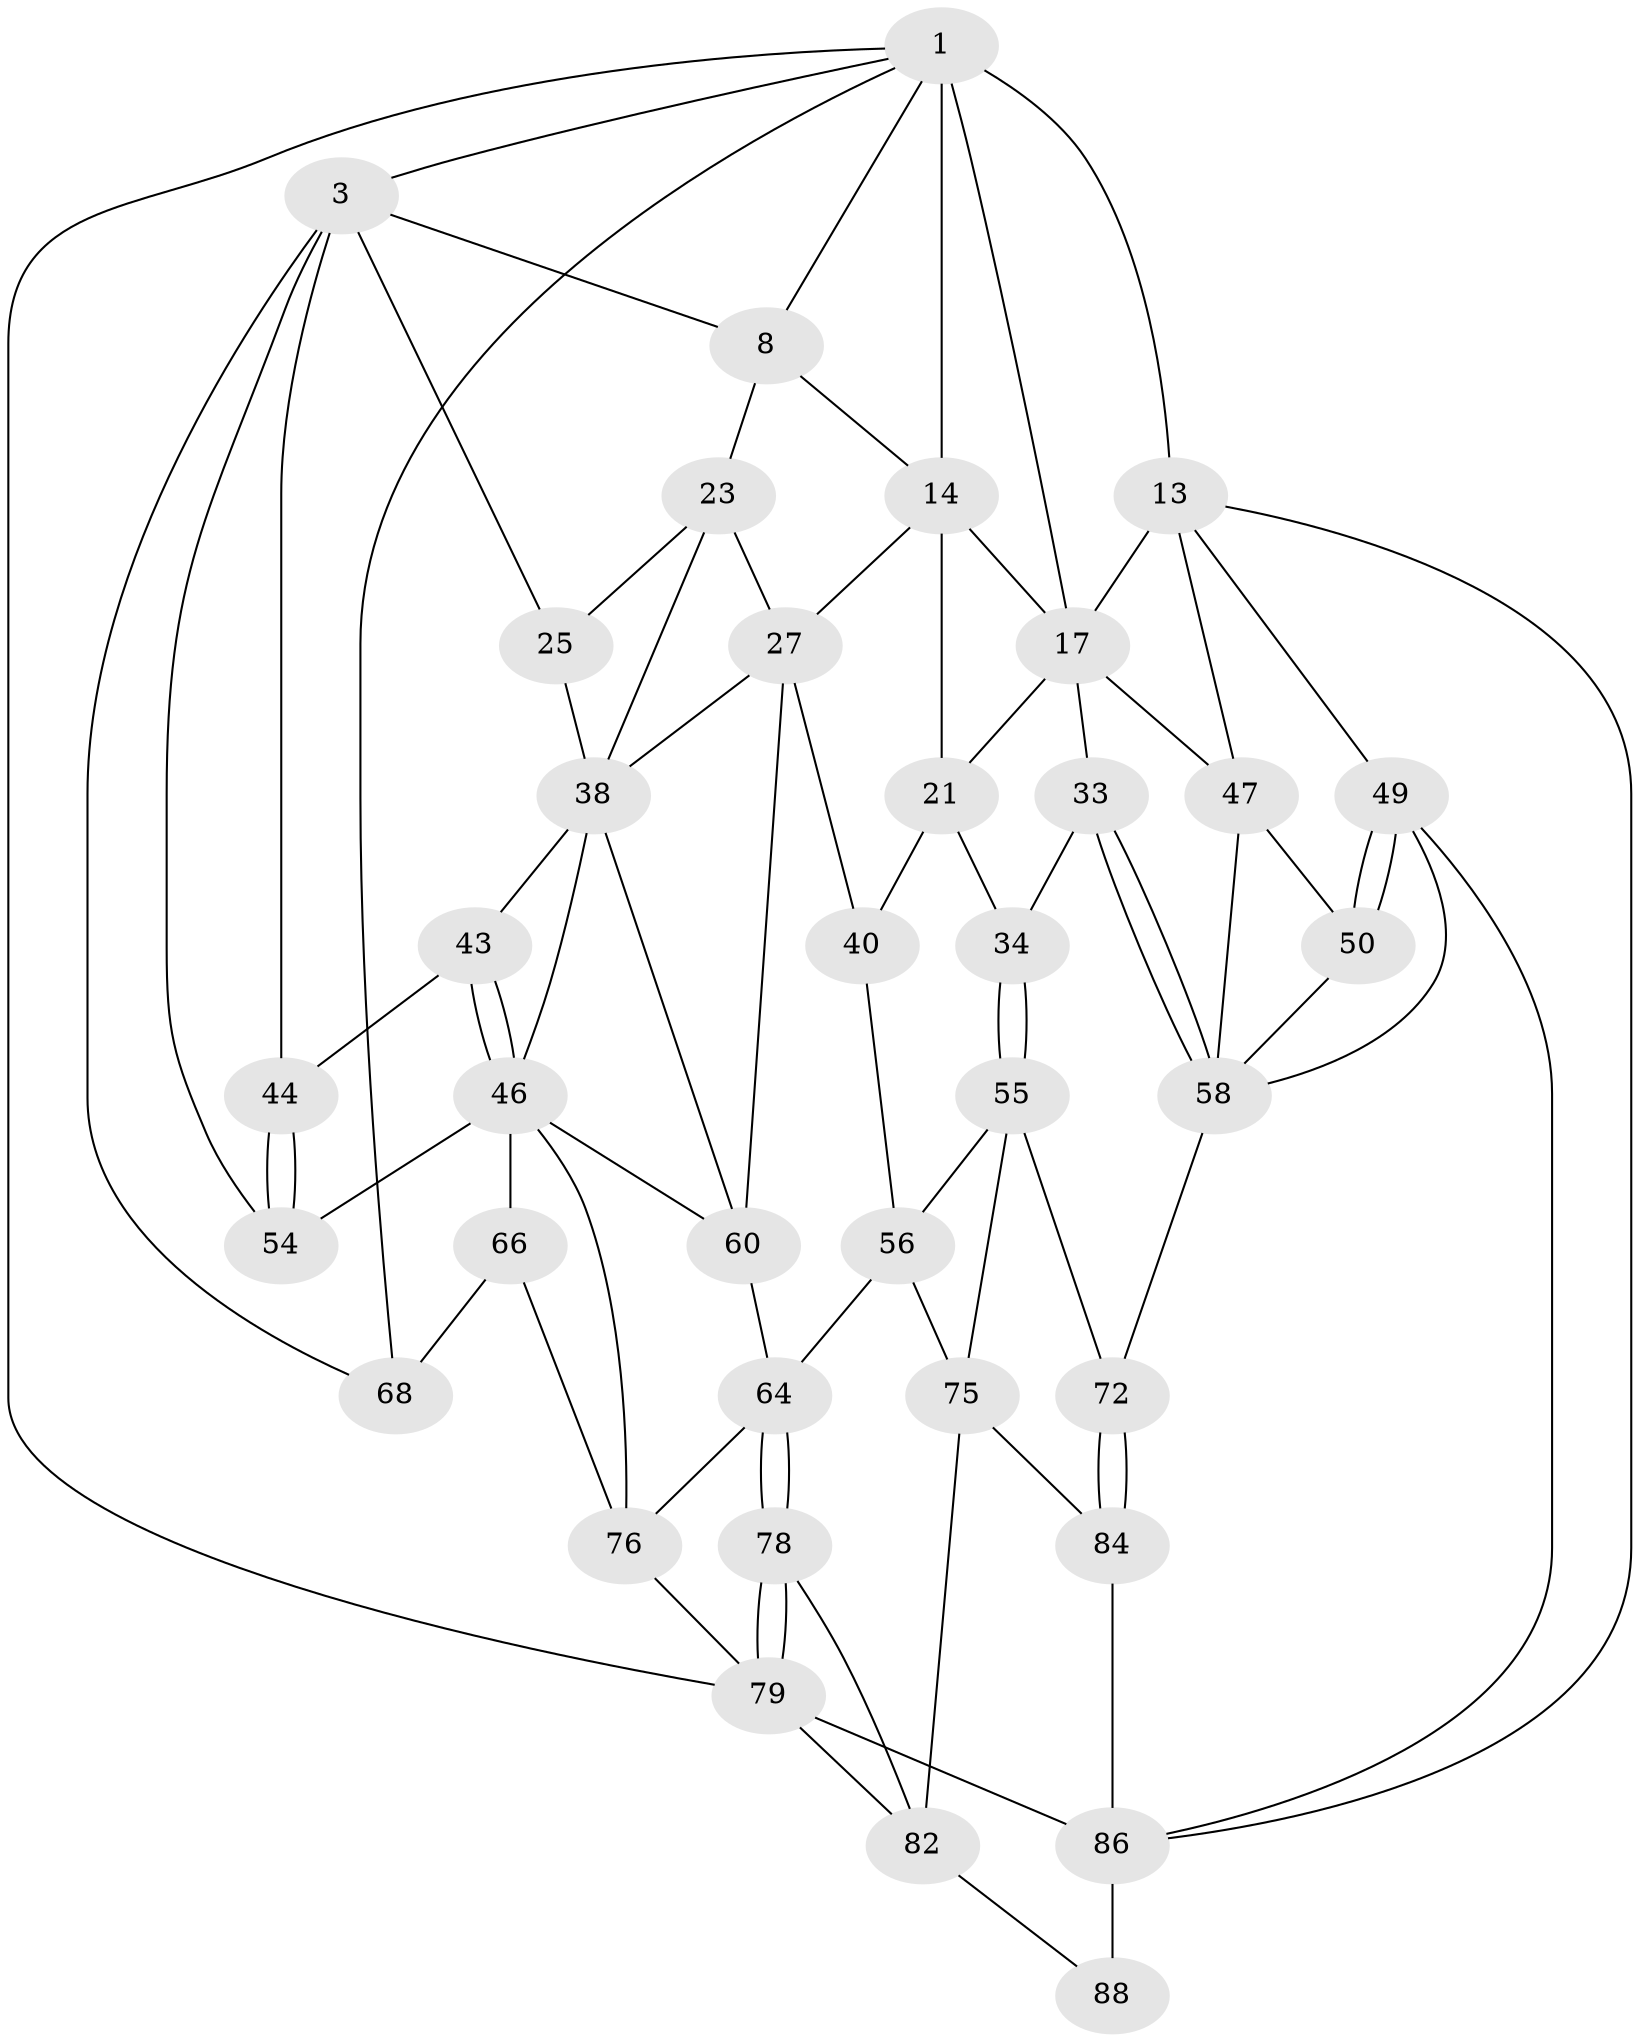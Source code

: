 // original degree distribution, {3: 0.02127659574468085, 5: 0.5531914893617021, 6: 0.20212765957446807, 4: 0.22340425531914893}
// Generated by graph-tools (version 1.1) at 2025/21/03/04/25 18:21:12]
// undirected, 37 vertices, 83 edges
graph export_dot {
graph [start="1"]
  node [color=gray90,style=filled];
  1 [pos="+0.2396456807321606+0",super="+2+7"];
  3 [pos="+0+0.23763450465731648",super="+4+59"];
  8 [pos="+0.2948608569068764+0.04346532287565187",super="+9"];
  13 [pos="+1+0",super="+48+35"];
  14 [pos="+0.6544100900897496+0",super="+19+15"];
  17 [pos="+0.762837913431413+0.2670782618739411",super="+18+31"];
  21 [pos="+0.5757314010489035+0.27348818558617627",super="+29+22"];
  23 [pos="+0.27545963459452444+0.20443363917594778",super="+28+24"];
  25 [pos="+0.15781738031293982+0.3050571606788955"];
  27 [pos="+0.35912497734724+0.29544171971599026",super="+37"];
  33 [pos="+0.7995578838712626+0.4273353433358801"];
  34 [pos="+0.7744572595772257+0.4302336009520536"];
  38 [pos="+0.24397939404840527+0.4457193122304977",super="+39+45"];
  40 [pos="+0.4740533718595392+0.45874793783991485"];
  43 [pos="+0.08416975495340363+0.4305711465856294"];
  44 [pos="+0+0.390216823415815"];
  46 [pos="+0.11412368586049405+0.49078449431032317",super="+52"];
  47 [pos="+1+0",super="+51"];
  49 [pos="+1+0.9555988874053029",super="+85"];
  50 [pos="+1+0.5914578283888923"];
  54 [pos="+0.05770929327050333+0.5223745085204065"];
  55 [pos="+0.6176136505982847+0.5430822238044215",super="+73"];
  56 [pos="+0.5977781740881825+0.550818769113443",super="+57"];
  58 [pos="+0.824756253922626+0.45178992854510164",super="+70"];
  60 [pos="+0.33821204849896663+0.6175086580606177",super="+61"];
  64 [pos="+0.3725237925523635+0.6628993817678397",super="+65"];
  66 [pos="+0.06311499275268029+0.6265333367397572",super="+67"];
  68 [pos="+0+0.7764268741697636"];
  72 [pos="+0.8045693502933347+0.6487009240643955"];
  75 [pos="+0.581340006439413+0.7009025472079908",super="+81"];
  76 [pos="+0.18619220466201433+0.6973595739979623",super="+80"];
  78 [pos="+0.3737989836528901+0.6739961640444214"];
  79 [pos="+0.21021074367210607+0.8389723962018284",super="+92"];
  82 [pos="+0.5055982136204317+0.8315883982774944",super="+89"];
  84 [pos="+0.6774050481383012+0.79583213636572"];
  86 [pos="+0.7996436964131589+0.8560824967997452",super="+87+90"];
  88 [pos="+0.6782463237190078+0.9171549000925165"];
  1 -- 3;
  1 -- 68;
  1 -- 13 [weight=3];
  1 -- 17;
  1 -- 8;
  1 -- 14;
  1 -- 79;
  3 -- 8;
  3 -- 25;
  3 -- 44;
  3 -- 68;
  3 -- 54;
  8 -- 23;
  8 -- 14;
  13 -- 49;
  13 -- 17;
  13 -- 47;
  13 -- 86;
  14 -- 17;
  14 -- 21 [weight=3];
  14 -- 27;
  17 -- 47;
  17 -- 33;
  17 -- 21;
  21 -- 40;
  21 -- 34;
  23 -- 27;
  23 -- 25;
  23 -- 38;
  25 -- 38;
  27 -- 40;
  27 -- 60;
  27 -- 38;
  33 -- 34;
  33 -- 58;
  33 -- 58;
  34 -- 55;
  34 -- 55;
  38 -- 43;
  38 -- 46;
  38 -- 60;
  40 -- 56;
  43 -- 44;
  43 -- 46;
  43 -- 46;
  44 -- 54;
  44 -- 54;
  46 -- 66 [weight=2];
  46 -- 54;
  46 -- 76;
  46 -- 60;
  47 -- 50;
  47 -- 58;
  49 -- 50;
  49 -- 50;
  49 -- 86;
  49 -- 58;
  50 -- 58;
  55 -- 56 [weight=2];
  55 -- 72;
  55 -- 75;
  56 -- 75;
  56 -- 64;
  58 -- 72;
  60 -- 64;
  64 -- 78;
  64 -- 78;
  64 -- 76;
  66 -- 68;
  66 -- 76;
  72 -- 84;
  72 -- 84;
  75 -- 82;
  75 -- 84;
  76 -- 79 [weight=2];
  78 -- 79;
  78 -- 79;
  78 -- 82;
  79 -- 86;
  79 -- 82;
  82 -- 88;
  84 -- 86;
  86 -- 88 [weight=2];
}
